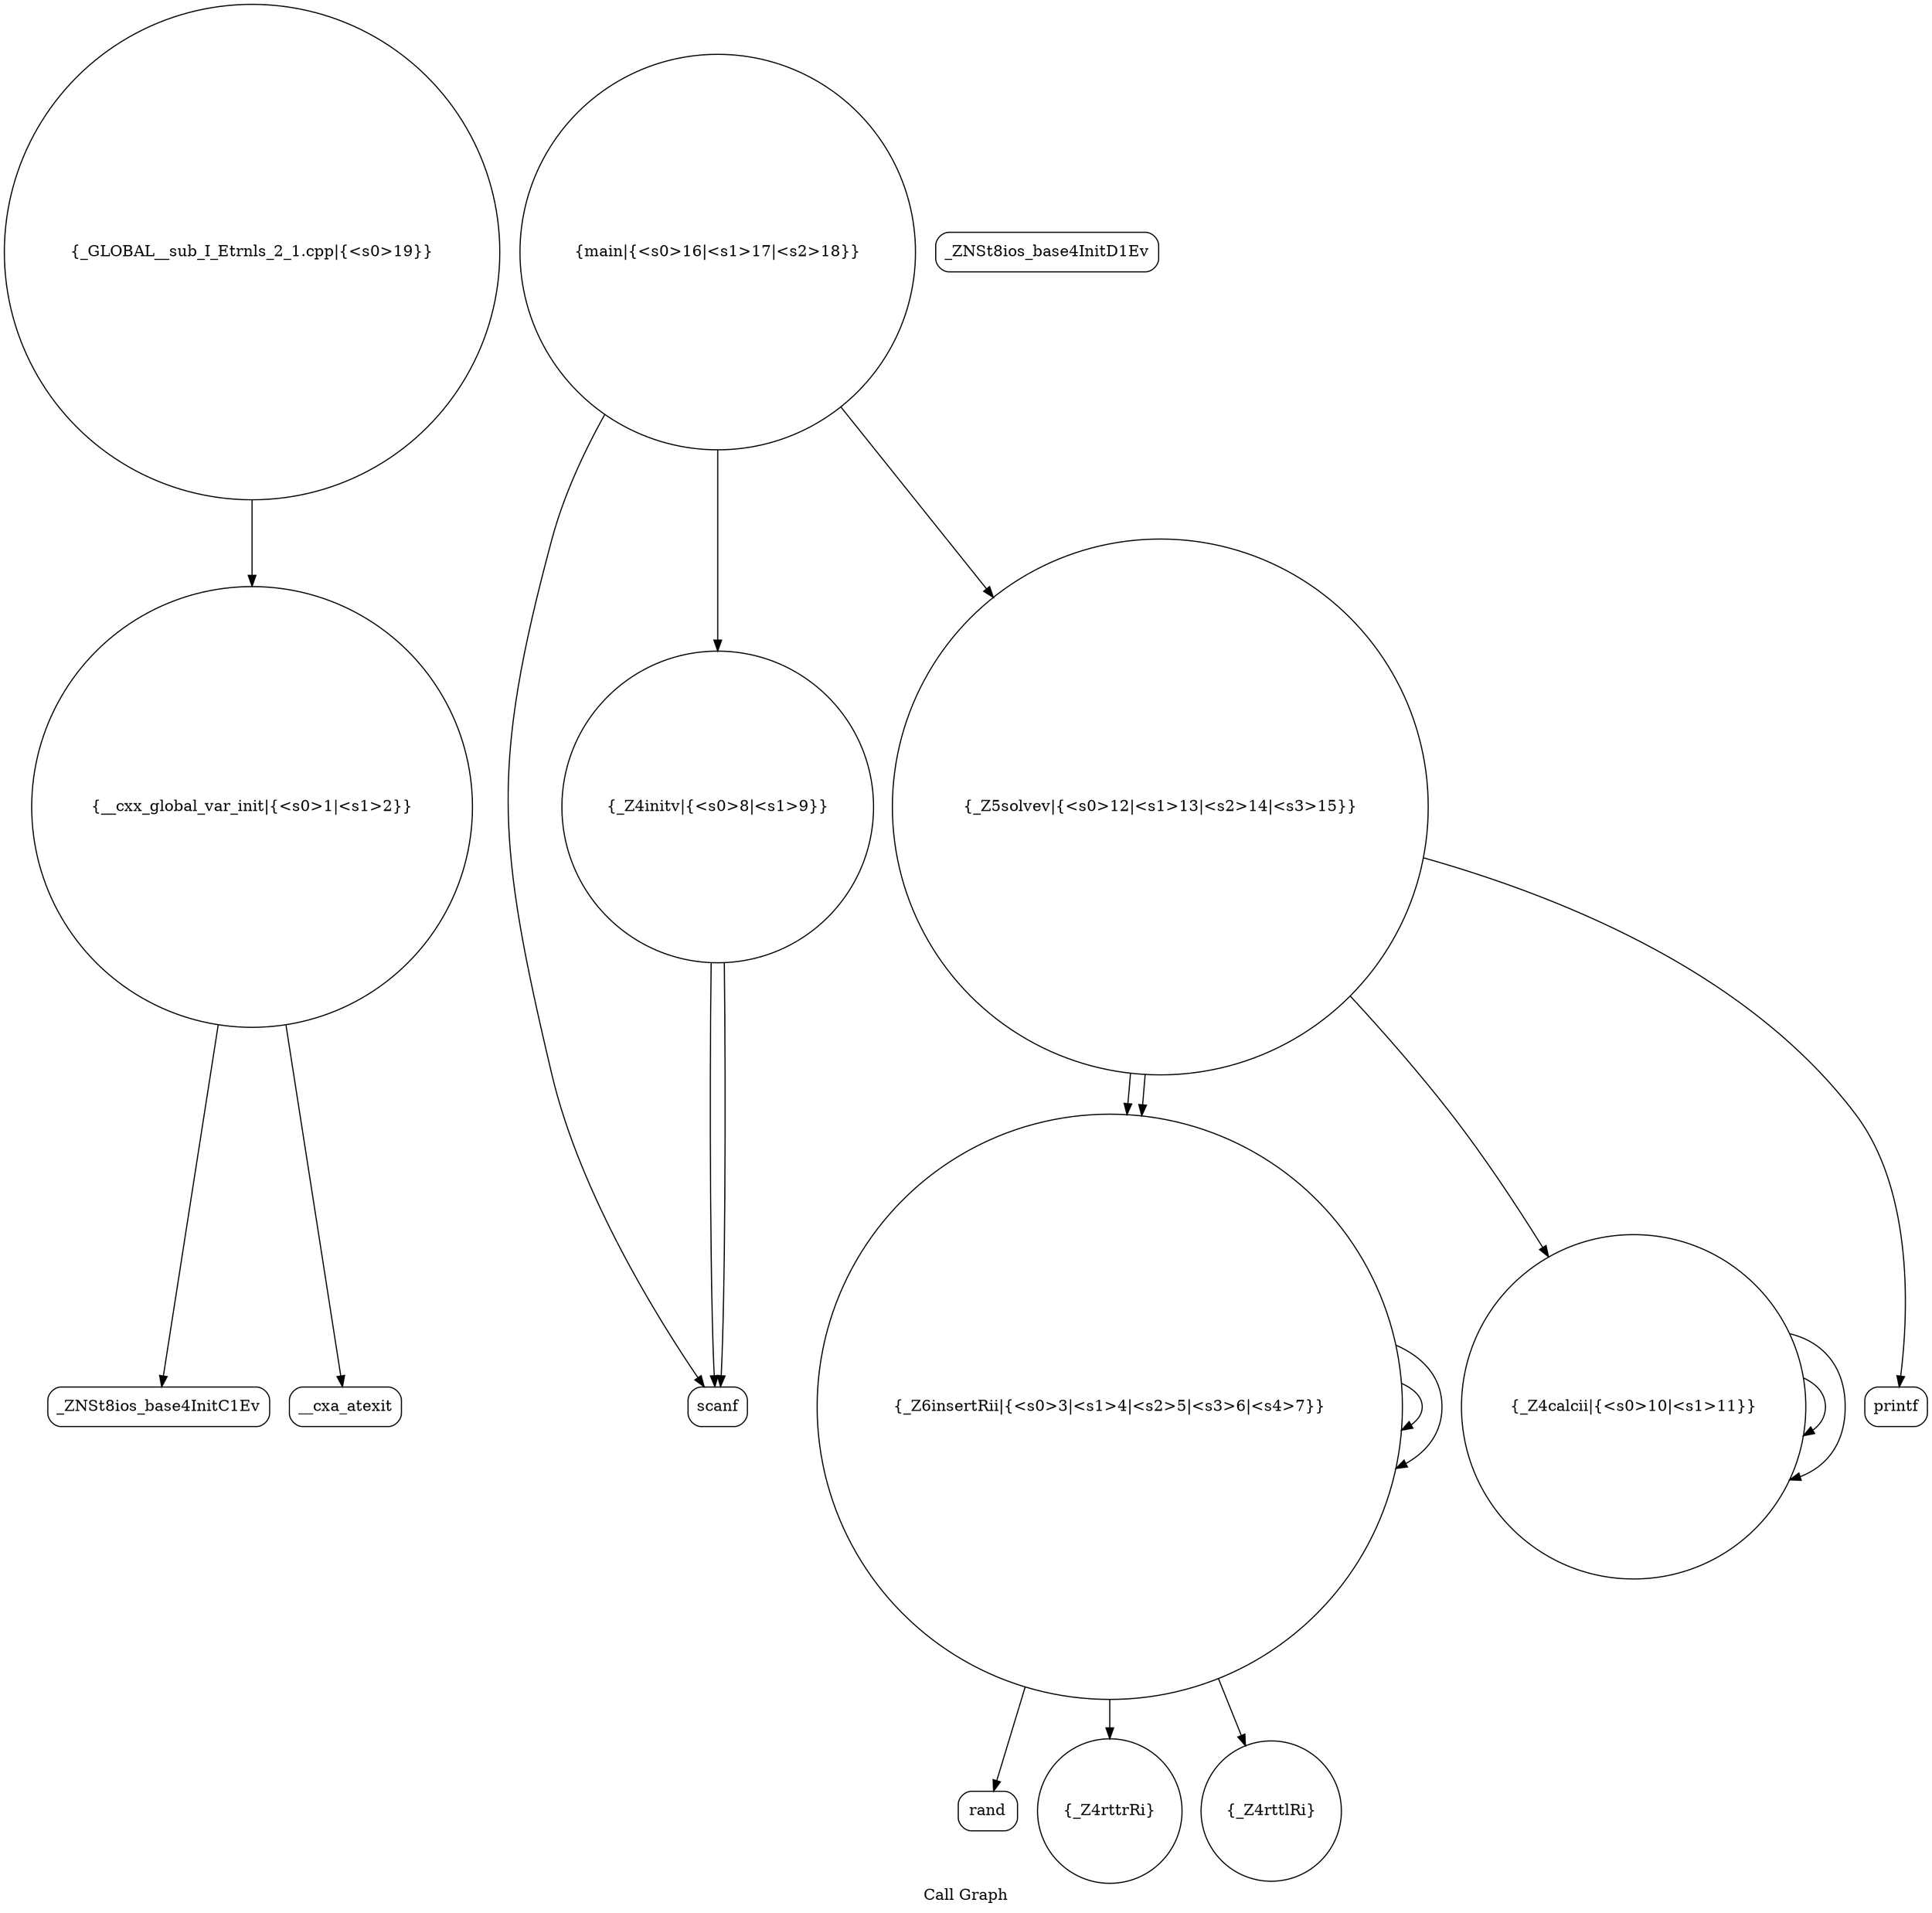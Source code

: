 digraph "Call Graph" {
	label="Call Graph";

	Node0x55ec65f67ec0 [shape=record,shape=circle,label="{__cxx_global_var_init|{<s0>1|<s1>2}}"];
	Node0x55ec65f67ec0:s0 -> Node0x55ec65f68350[color=black];
	Node0x55ec65f67ec0:s1 -> Node0x55ec65f68450[color=black];
	Node0x55ec65f68650 [shape=record,shape=Mrecord,label="{rand}"];
	Node0x55ec65f689d0 [shape=record,shape=circle,label="{_GLOBAL__sub_I_Etrnls_2_1.cpp|{<s0>19}}"];
	Node0x55ec65f689d0:s0 -> Node0x55ec65f67ec0[color=black];
	Node0x55ec65f683d0 [shape=record,shape=Mrecord,label="{_ZNSt8ios_base4InitD1Ev}"];
	Node0x55ec65f68750 [shape=record,shape=Mrecord,label="{scanf}"];
	Node0x55ec65f684d0 [shape=record,shape=circle,label="{_Z4rttrRi}"];
	Node0x55ec65f68850 [shape=record,shape=circle,label="{_Z5solvev|{<s0>12|<s1>13|<s2>14|<s3>15}}"];
	Node0x55ec65f68850:s0 -> Node0x55ec65f685d0[color=black];
	Node0x55ec65f68850:s1 -> Node0x55ec65f687d0[color=black];
	Node0x55ec65f68850:s2 -> Node0x55ec65f685d0[color=black];
	Node0x55ec65f68850:s3 -> Node0x55ec65f688d0[color=black];
	Node0x55ec65f685d0 [shape=record,shape=circle,label="{_Z6insertRii|{<s0>3|<s1>4|<s2>5|<s3>6|<s4>7}}"];
	Node0x55ec65f685d0:s0 -> Node0x55ec65f68650[color=black];
	Node0x55ec65f685d0:s1 -> Node0x55ec65f685d0[color=black];
	Node0x55ec65f685d0:s2 -> Node0x55ec65f684d0[color=black];
	Node0x55ec65f685d0:s3 -> Node0x55ec65f685d0[color=black];
	Node0x55ec65f685d0:s4 -> Node0x55ec65f68550[color=black];
	Node0x55ec65f68950 [shape=record,shape=circle,label="{main|{<s0>16|<s1>17|<s2>18}}"];
	Node0x55ec65f68950:s0 -> Node0x55ec65f68750[color=black];
	Node0x55ec65f68950:s1 -> Node0x55ec65f686d0[color=black];
	Node0x55ec65f68950:s2 -> Node0x55ec65f68850[color=black];
	Node0x55ec65f68350 [shape=record,shape=Mrecord,label="{_ZNSt8ios_base4InitC1Ev}"];
	Node0x55ec65f686d0 [shape=record,shape=circle,label="{_Z4initv|{<s0>8|<s1>9}}"];
	Node0x55ec65f686d0:s0 -> Node0x55ec65f68750[color=black];
	Node0x55ec65f686d0:s1 -> Node0x55ec65f68750[color=black];
	Node0x55ec65f68450 [shape=record,shape=Mrecord,label="{__cxa_atexit}"];
	Node0x55ec65f687d0 [shape=record,shape=circle,label="{_Z4calcii|{<s0>10|<s1>11}}"];
	Node0x55ec65f687d0:s0 -> Node0x55ec65f687d0[color=black];
	Node0x55ec65f687d0:s1 -> Node0x55ec65f687d0[color=black];
	Node0x55ec65f68550 [shape=record,shape=circle,label="{_Z4rttlRi}"];
	Node0x55ec65f688d0 [shape=record,shape=Mrecord,label="{printf}"];
}
